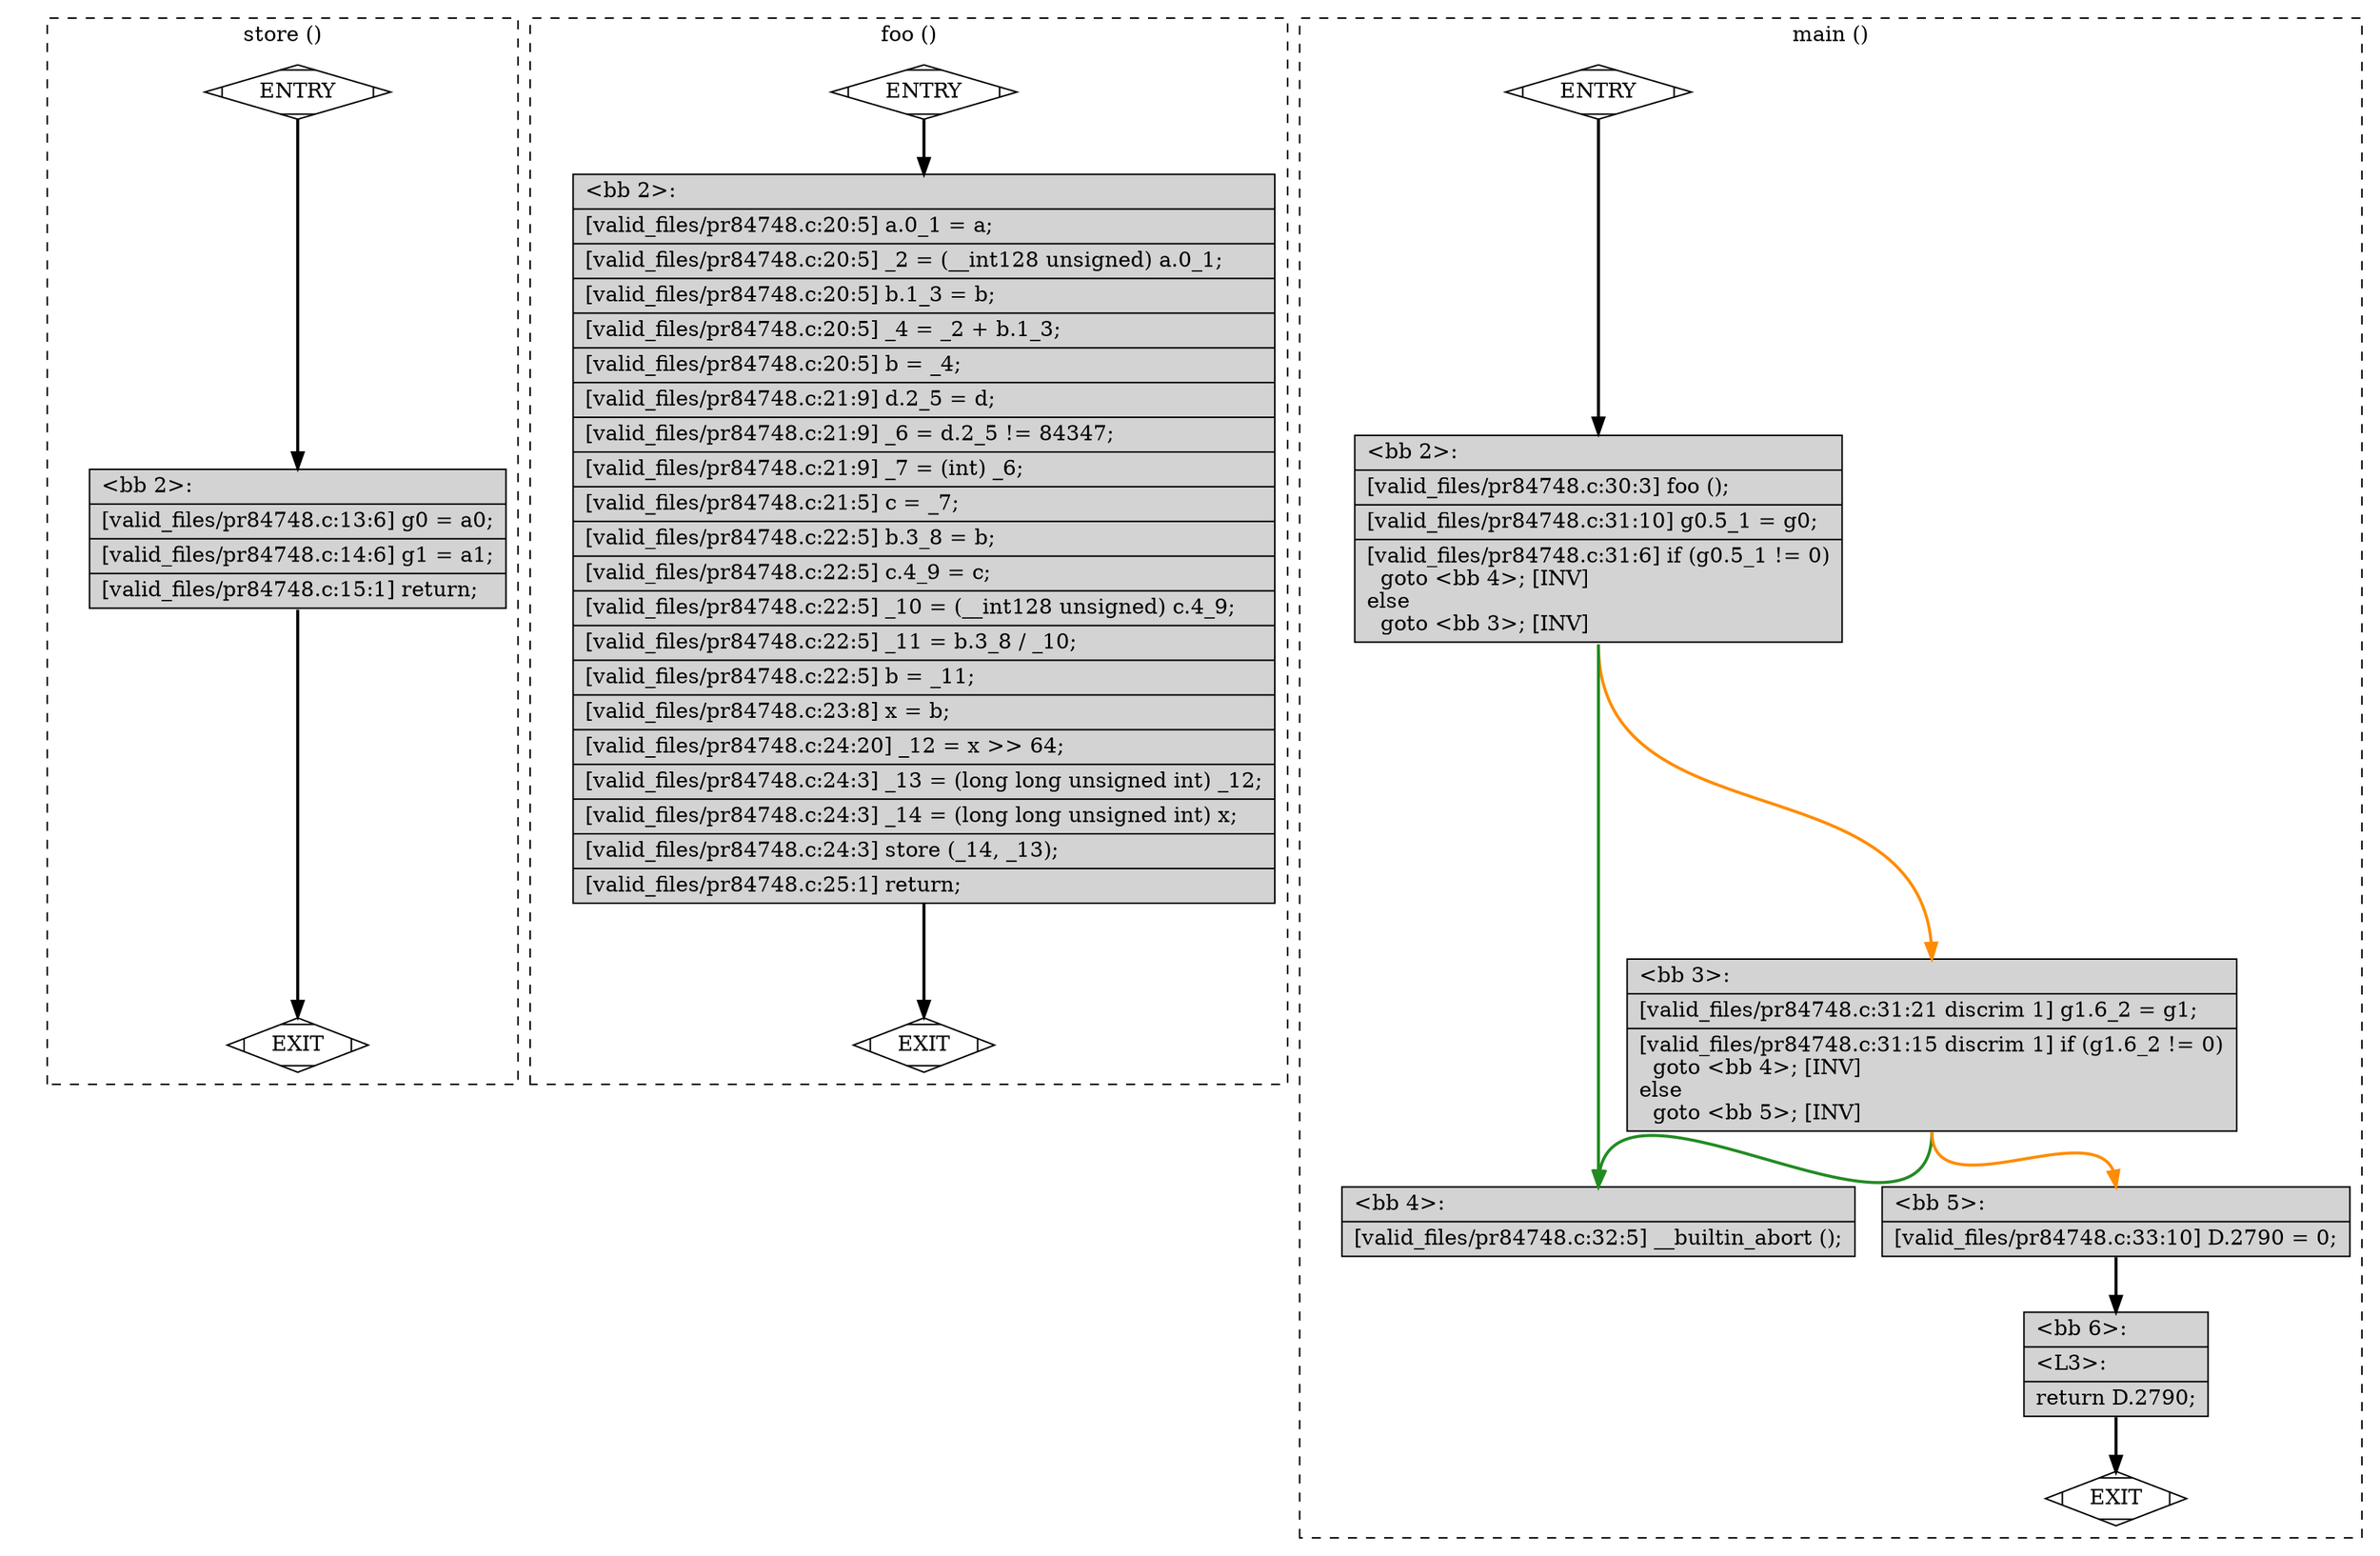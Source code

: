digraph "a-pr84748.c.015t.cfg" {
overlap=false;
subgraph "cluster_store" {
	style="dashed";
	color="black";
	label="store ()";
	fn_0_basic_block_0 [shape=Mdiamond,style=filled,fillcolor=white,label="ENTRY"];

	fn_0_basic_block_1 [shape=Mdiamond,style=filled,fillcolor=white,label="EXIT"];

	fn_0_basic_block_2 [shape=record,style=filled,fillcolor=lightgrey,label="{\<bb\ 2\>:\l\
|[valid_files/pr84748.c:13:6]\ g0\ =\ a0;\l\
|[valid_files/pr84748.c:14:6]\ g1\ =\ a1;\l\
|[valid_files/pr84748.c:15:1]\ return;\l\
}"];

	fn_0_basic_block_0:s -> fn_0_basic_block_2:n [style="solid,bold",color=black,weight=100,constraint=true];
	fn_0_basic_block_2:s -> fn_0_basic_block_1:n [style="solid,bold",color=black,weight=10,constraint=true];
	fn_0_basic_block_0:s -> fn_0_basic_block_1:n [style="invis",constraint=true];
}
subgraph "cluster_foo" {
	style="dashed";
	color="black";
	label="foo ()";
	fn_1_basic_block_0 [shape=Mdiamond,style=filled,fillcolor=white,label="ENTRY"];

	fn_1_basic_block_1 [shape=Mdiamond,style=filled,fillcolor=white,label="EXIT"];

	fn_1_basic_block_2 [shape=record,style=filled,fillcolor=lightgrey,label="{\<bb\ 2\>:\l\
|[valid_files/pr84748.c:20:5]\ a.0_1\ =\ a;\l\
|[valid_files/pr84748.c:20:5]\ _2\ =\ (__int128\ unsigned)\ a.0_1;\l\
|[valid_files/pr84748.c:20:5]\ b.1_3\ =\ b;\l\
|[valid_files/pr84748.c:20:5]\ _4\ =\ _2\ +\ b.1_3;\l\
|[valid_files/pr84748.c:20:5]\ b\ =\ _4;\l\
|[valid_files/pr84748.c:21:9]\ d.2_5\ =\ d;\l\
|[valid_files/pr84748.c:21:9]\ _6\ =\ d.2_5\ !=\ 84347;\l\
|[valid_files/pr84748.c:21:9]\ _7\ =\ (int)\ _6;\l\
|[valid_files/pr84748.c:21:5]\ c\ =\ _7;\l\
|[valid_files/pr84748.c:22:5]\ b.3_8\ =\ b;\l\
|[valid_files/pr84748.c:22:5]\ c.4_9\ =\ c;\l\
|[valid_files/pr84748.c:22:5]\ _10\ =\ (__int128\ unsigned)\ c.4_9;\l\
|[valid_files/pr84748.c:22:5]\ _11\ =\ b.3_8\ /\ _10;\l\
|[valid_files/pr84748.c:22:5]\ b\ =\ _11;\l\
|[valid_files/pr84748.c:23:8]\ x\ =\ b;\l\
|[valid_files/pr84748.c:24:20]\ _12\ =\ x\ \>\>\ 64;\l\
|[valid_files/pr84748.c:24:3]\ _13\ =\ (long\ long\ unsigned\ int)\ _12;\l\
|[valid_files/pr84748.c:24:3]\ _14\ =\ (long\ long\ unsigned\ int)\ x;\l\
|[valid_files/pr84748.c:24:3]\ store\ (_14,\ _13);\l\
|[valid_files/pr84748.c:25:1]\ return;\l\
}"];

	fn_1_basic_block_0:s -> fn_1_basic_block_2:n [style="solid,bold",color=black,weight=100,constraint=true];
	fn_1_basic_block_2:s -> fn_1_basic_block_1:n [style="solid,bold",color=black,weight=10,constraint=true];
	fn_1_basic_block_0:s -> fn_1_basic_block_1:n [style="invis",constraint=true];
}
subgraph "cluster_main" {
	style="dashed";
	color="black";
	label="main ()";
	fn_2_basic_block_0 [shape=Mdiamond,style=filled,fillcolor=white,label="ENTRY"];

	fn_2_basic_block_1 [shape=Mdiamond,style=filled,fillcolor=white,label="EXIT"];

	fn_2_basic_block_2 [shape=record,style=filled,fillcolor=lightgrey,label="{\<bb\ 2\>:\l\
|[valid_files/pr84748.c:30:3]\ foo\ ();\l\
|[valid_files/pr84748.c:31:10]\ g0.5_1\ =\ g0;\l\
|[valid_files/pr84748.c:31:6]\ if\ (g0.5_1\ !=\ 0)\l\
\ \ goto\ \<bb\ 4\>;\ [INV]\l\
else\l\
\ \ goto\ \<bb\ 3\>;\ [INV]\l\
}"];

	fn_2_basic_block_3 [shape=record,style=filled,fillcolor=lightgrey,label="{\<bb\ 3\>:\l\
|[valid_files/pr84748.c:31:21\ discrim\ 1]\ g1.6_2\ =\ g1;\l\
|[valid_files/pr84748.c:31:15\ discrim\ 1]\ if\ (g1.6_2\ !=\ 0)\l\
\ \ goto\ \<bb\ 4\>;\ [INV]\l\
else\l\
\ \ goto\ \<bb\ 5\>;\ [INV]\l\
}"];

	fn_2_basic_block_4 [shape=record,style=filled,fillcolor=lightgrey,label="{\<bb\ 4\>:\l\
|[valid_files/pr84748.c:32:5]\ __builtin_abort\ ();\l\
}"];

	fn_2_basic_block_5 [shape=record,style=filled,fillcolor=lightgrey,label="{\<bb\ 5\>:\l\
|[valid_files/pr84748.c:33:10]\ D.2790\ =\ 0;\l\
}"];

	fn_2_basic_block_6 [shape=record,style=filled,fillcolor=lightgrey,label="{\<bb\ 6\>:\l\
|\<L3\>:\l\
|return\ D.2790;\l\
}"];

	fn_2_basic_block_0:s -> fn_2_basic_block_2:n [style="solid,bold",color=black,weight=100,constraint=true];
	fn_2_basic_block_2:s -> fn_2_basic_block_4:n [style="solid,bold",color=forestgreen,weight=10,constraint=true];
	fn_2_basic_block_2:s -> fn_2_basic_block_3:n [style="solid,bold",color=darkorange,weight=10,constraint=true];
	fn_2_basic_block_3:s -> fn_2_basic_block_4:n [style="solid,bold",color=forestgreen,weight=10,constraint=true];
	fn_2_basic_block_3:s -> fn_2_basic_block_5:n [style="solid,bold",color=darkorange,weight=10,constraint=true];
	fn_2_basic_block_5:s -> fn_2_basic_block_6:n [style="solid,bold",color=black,weight=100,constraint=true];
	fn_2_basic_block_6:s -> fn_2_basic_block_1:n [style="solid,bold",color=black,weight=10,constraint=true];
	fn_2_basic_block_0:s -> fn_2_basic_block_1:n [style="invis",constraint=true];
}
}

